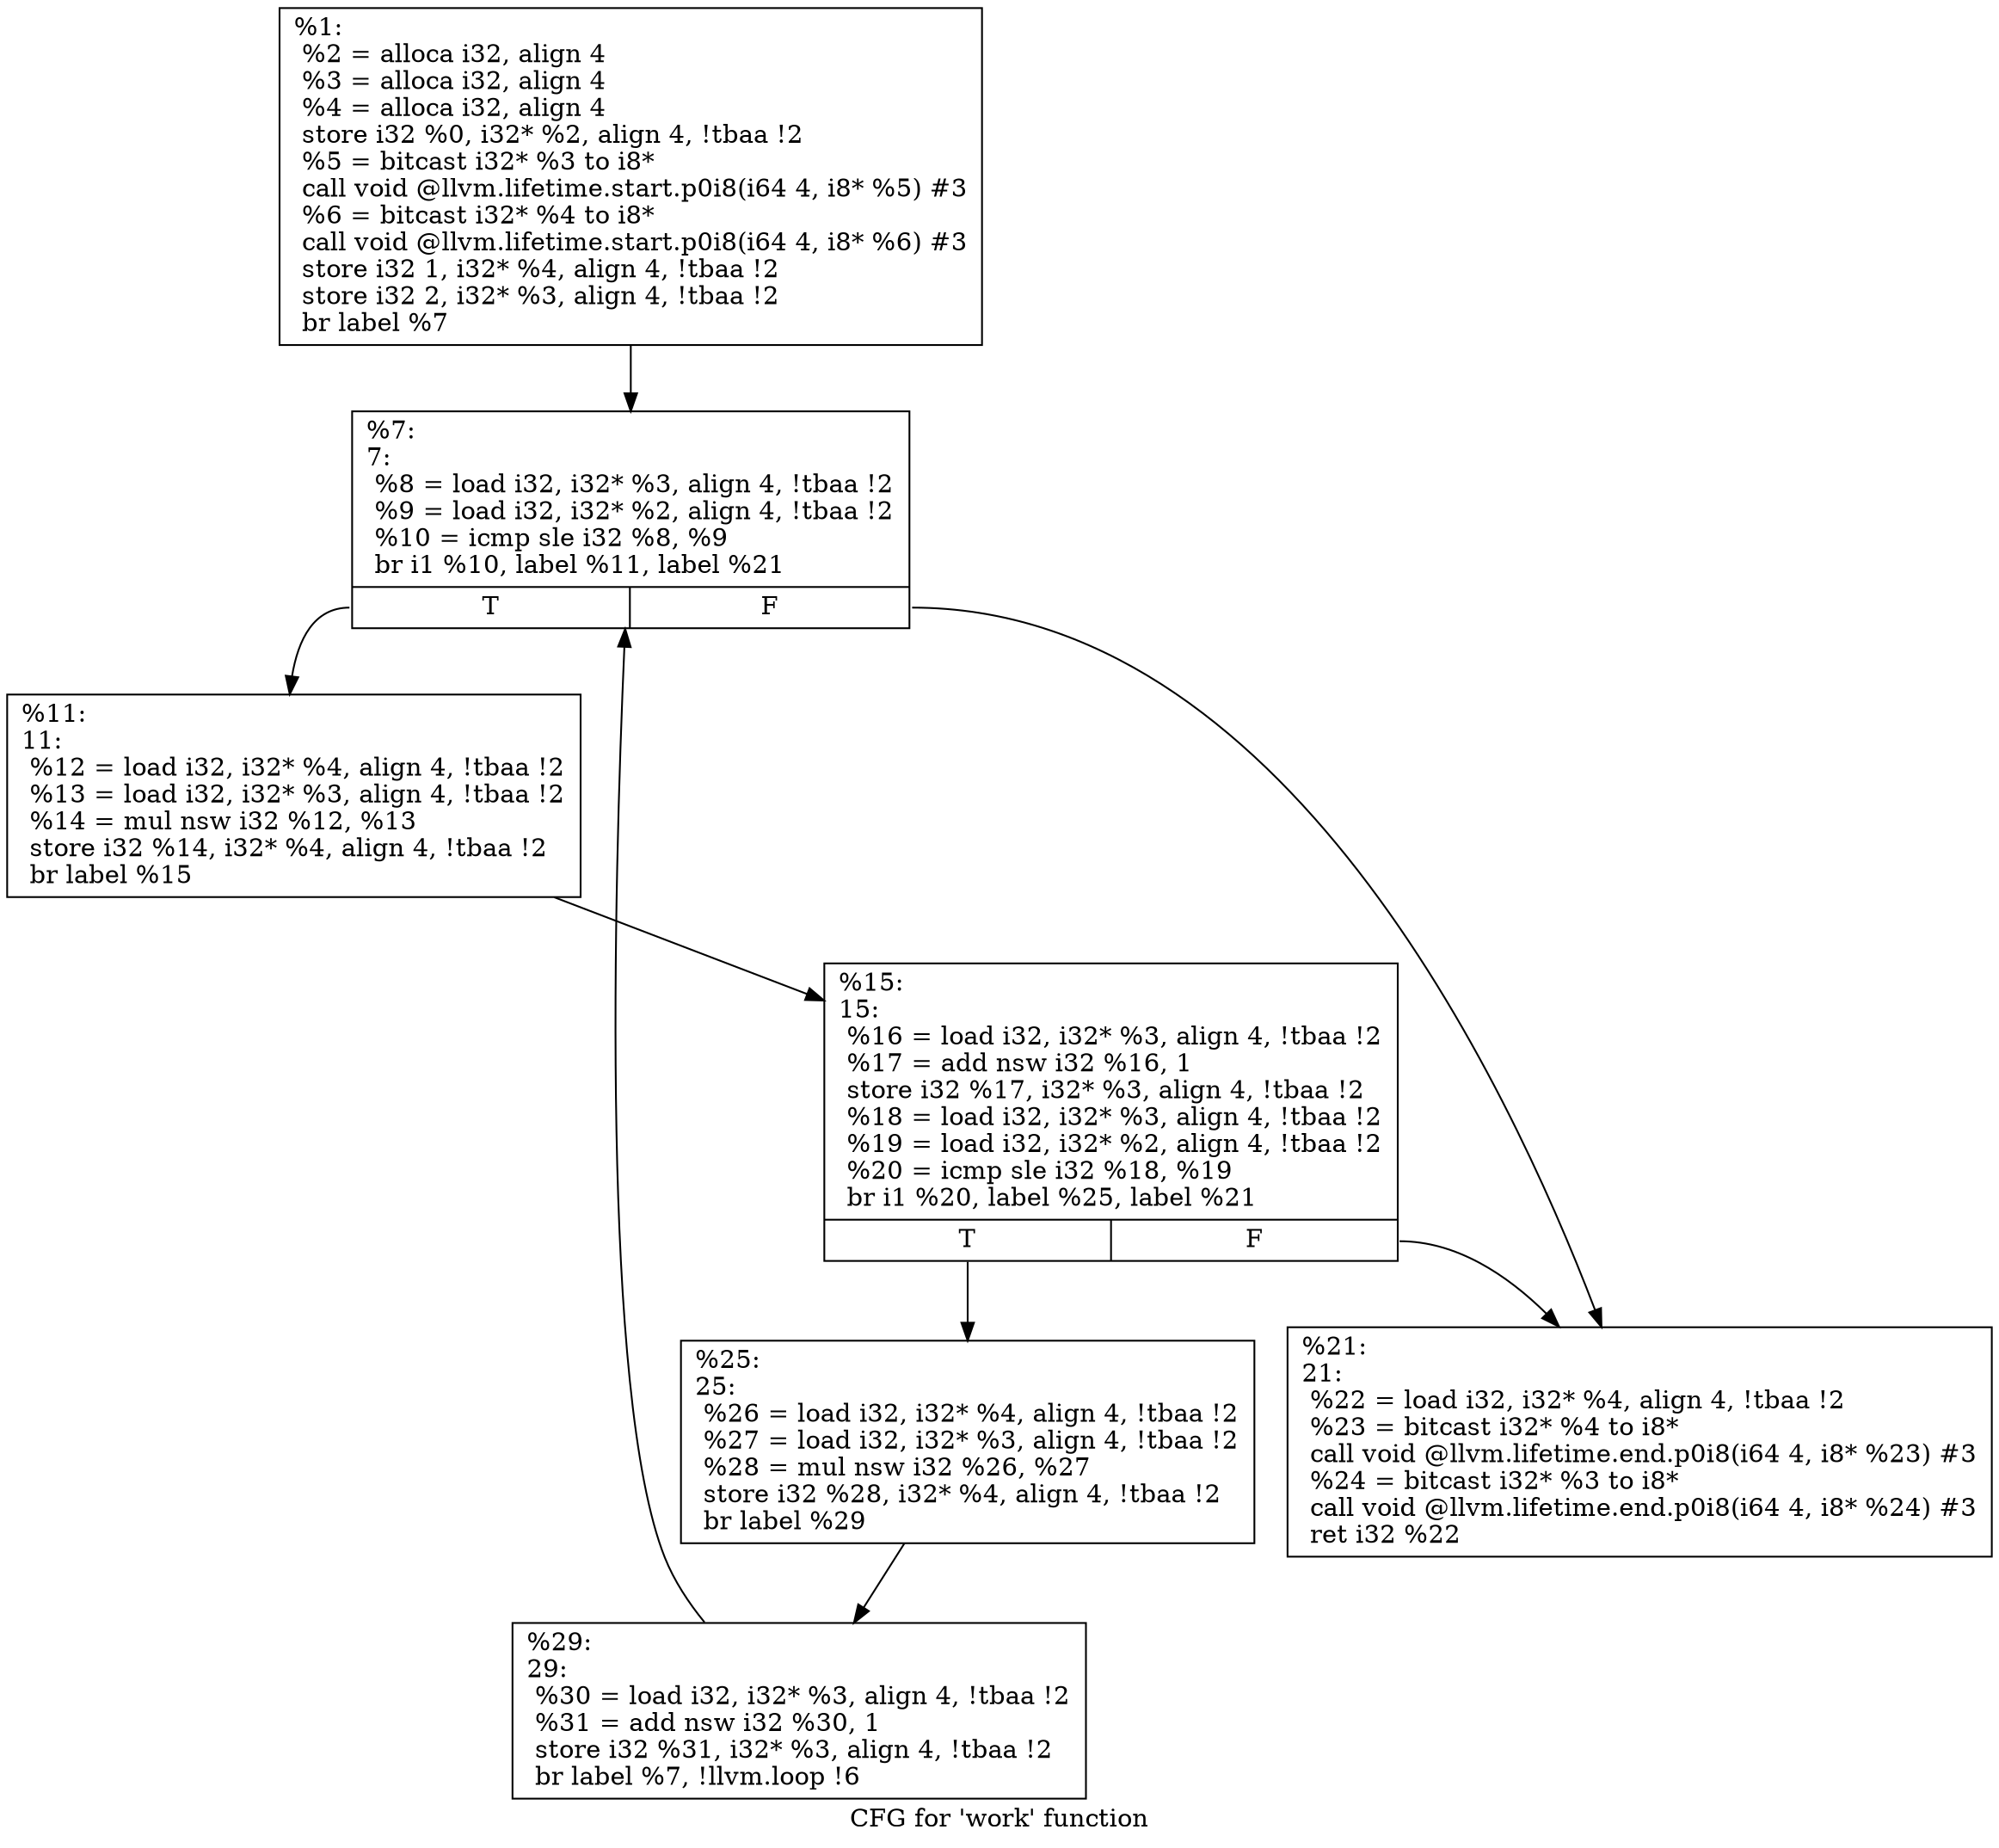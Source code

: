 digraph "CFG for 'work' function" {
	label="CFG for 'work' function";

	Node0x17fdee0 [shape=record,label="{%1:\l  %2 = alloca i32, align 4\l  %3 = alloca i32, align 4\l  %4 = alloca i32, align 4\l  store i32 %0, i32* %2, align 4, !tbaa !2\l  %5 = bitcast i32* %3 to i8*\l  call void @llvm.lifetime.start.p0i8(i64 4, i8* %5) #3\l  %6 = bitcast i32* %4 to i8*\l  call void @llvm.lifetime.start.p0i8(i64 4, i8* %6) #3\l  store i32 1, i32* %4, align 4, !tbaa !2\l  store i32 2, i32* %3, align 4, !tbaa !2\l  br label %7\l}"];
	Node0x17fdee0 -> Node0x17ffe50;
	Node0x17ffe50 [shape=record,label="{%7:\l7:                                                \l  %8 = load i32, i32* %3, align 4, !tbaa !2\l  %9 = load i32, i32* %2, align 4, !tbaa !2\l  %10 = icmp sle i32 %8, %9\l  br i1 %10, label %11, label %21\l|{<s0>T|<s1>F}}"];
	Node0x17ffe50:s0 -> Node0x17fe0f0;
	Node0x17ffe50:s1 -> Node0x1800070;
	Node0x17fe0f0 [shape=record,label="{%11:\l11:                                               \l  %12 = load i32, i32* %4, align 4, !tbaa !2\l  %13 = load i32, i32* %3, align 4, !tbaa !2\l  %14 = mul nsw i32 %12, %13\l  store i32 %14, i32* %4, align 4, !tbaa !2\l  br label %15\l}"];
	Node0x17fe0f0 -> Node0x18002b0;
	Node0x18002b0 [shape=record,label="{%15:\l15:                                               \l  %16 = load i32, i32* %3, align 4, !tbaa !2\l  %17 = add nsw i32 %16, 1\l  store i32 %17, i32* %3, align 4, !tbaa !2\l  %18 = load i32, i32* %3, align 4, !tbaa !2\l  %19 = load i32, i32* %2, align 4, !tbaa !2\l  %20 = icmp sle i32 %18, %19\l  br i1 %20, label %25, label %21\l|{<s0>T|<s1>F}}"];
	Node0x18002b0:s0 -> Node0x18005e0;
	Node0x18002b0:s1 -> Node0x1800070;
	Node0x1800070 [shape=record,label="{%21:\l21:                                               \l  %22 = load i32, i32* %4, align 4, !tbaa !2\l  %23 = bitcast i32* %4 to i8*\l  call void @llvm.lifetime.end.p0i8(i64 4, i8* %23) #3\l  %24 = bitcast i32* %3 to i8*\l  call void @llvm.lifetime.end.p0i8(i64 4, i8* %24) #3\l  ret i32 %22\l}"];
	Node0x18005e0 [shape=record,label="{%25:\l25:                                               \l  %26 = load i32, i32* %4, align 4, !tbaa !2\l  %27 = load i32, i32* %3, align 4, !tbaa !2\l  %28 = mul nsw i32 %26, %27\l  store i32 %28, i32* %4, align 4, !tbaa !2\l  br label %29\l}"];
	Node0x18005e0 -> Node0x1800c90;
	Node0x1800c90 [shape=record,label="{%29:\l29:                                               \l  %30 = load i32, i32* %3, align 4, !tbaa !2\l  %31 = add nsw i32 %30, 1\l  store i32 %31, i32* %3, align 4, !tbaa !2\l  br label %7, !llvm.loop !6\l}"];
	Node0x1800c90 -> Node0x17ffe50;
}
